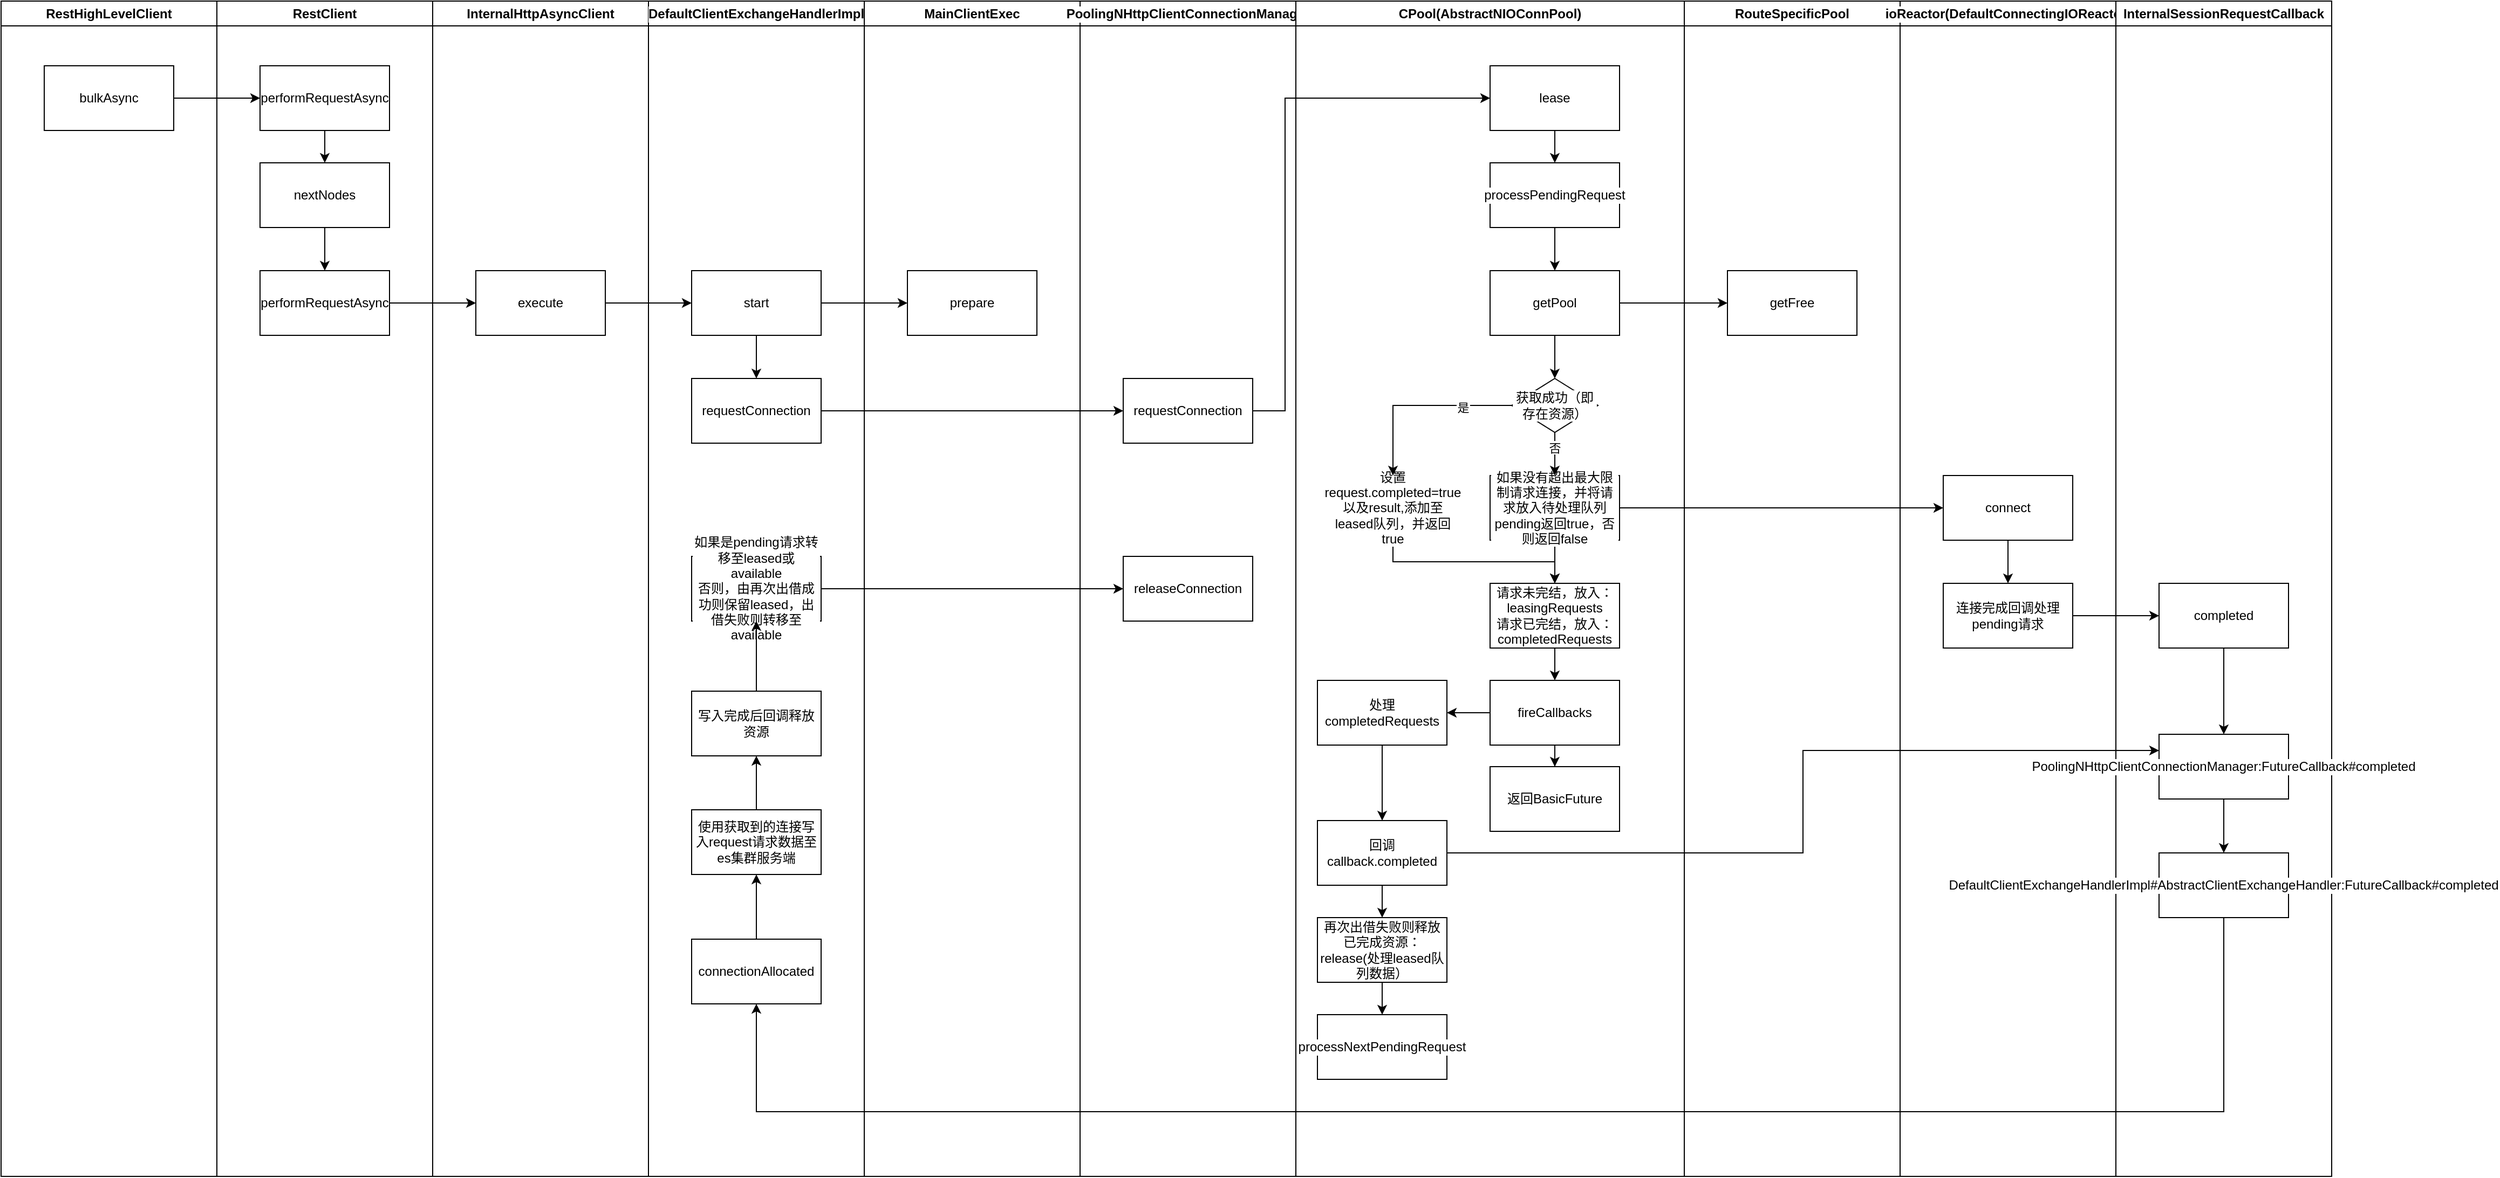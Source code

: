 <mxfile version="18.1.3" type="device"><diagram id="2h6QEvbMriUivUlyRvhm" name="第 1 页"><mxGraphModel dx="1018" dy="669" grid="1" gridSize="10" guides="1" tooltips="1" connect="1" arrows="1" fold="1" page="1" pageScale="1" pageWidth="827" pageHeight="1169" math="0" shadow="0"><root><mxCell id="0"/><mxCell id="1" parent="0"/><mxCell id="L1-zEp1IJtMHNbARu0mu-1" value="RestHighLevelClient" style="swimlane;fontColor=default;labelBackgroundColor=default;whiteSpace=wrap;" parent="1" vertex="1"><mxGeometry x="50" y="70" width="200" height="1090" as="geometry"/></mxCell><mxCell id="L1-zEp1IJtMHNbARu0mu-2" value="bulkAsync" style="rounded=0;fontColor=default;labelBackgroundColor=default;whiteSpace=wrap;" parent="L1-zEp1IJtMHNbARu0mu-1" vertex="1"><mxGeometry x="40" y="60" width="120" height="60" as="geometry"/></mxCell><mxCell id="L1-zEp1IJtMHNbARu0mu-3" value="RestClient" style="swimlane;fontColor=default;labelBackgroundColor=default;whiteSpace=wrap;" parent="1" vertex="1"><mxGeometry x="250" y="70" width="200" height="1090" as="geometry"/></mxCell><mxCell id="L1-zEp1IJtMHNbARu0mu-4" value="performRequestAsync" style="rounded=0;fontColor=default;labelBackgroundColor=default;whiteSpace=wrap;" parent="L1-zEp1IJtMHNbARu0mu-3" vertex="1"><mxGeometry x="40" y="60" width="120" height="60" as="geometry"/></mxCell><mxCell id="L1-zEp1IJtMHNbARu0mu-6" value="nextNodes" style="rounded=0;fontColor=default;labelBackgroundColor=default;whiteSpace=wrap;" parent="L1-zEp1IJtMHNbARu0mu-3" vertex="1"><mxGeometry x="40" y="150" width="120" height="60" as="geometry"/></mxCell><mxCell id="L1-zEp1IJtMHNbARu0mu-7" value="" style="edgeStyle=orthogonalEdgeStyle;rounded=0;orthogonalLoop=1;jettySize=auto;fontColor=default;labelBackgroundColor=default;" parent="L1-zEp1IJtMHNbARu0mu-3" source="L1-zEp1IJtMHNbARu0mu-4" target="L1-zEp1IJtMHNbARu0mu-6" edge="1"><mxGeometry relative="1" as="geometry"/></mxCell><mxCell id="L1-zEp1IJtMHNbARu0mu-8" value="performRequestAsync" style="rounded=0;fontColor=default;labelBackgroundColor=default;whiteSpace=wrap;" parent="L1-zEp1IJtMHNbARu0mu-3" vertex="1"><mxGeometry x="40" y="250" width="120" height="60" as="geometry"/></mxCell><mxCell id="L1-zEp1IJtMHNbARu0mu-9" value="" style="edgeStyle=orthogonalEdgeStyle;rounded=0;orthogonalLoop=1;jettySize=auto;fontColor=default;labelBackgroundColor=default;" parent="L1-zEp1IJtMHNbARu0mu-3" source="L1-zEp1IJtMHNbARu0mu-6" target="L1-zEp1IJtMHNbARu0mu-8" edge="1"><mxGeometry relative="1" as="geometry"/></mxCell><mxCell id="L1-zEp1IJtMHNbARu0mu-5" value="" style="edgeStyle=orthogonalEdgeStyle;rounded=0;orthogonalLoop=1;jettySize=auto;fontColor=default;labelBackgroundColor=default;" parent="1" source="L1-zEp1IJtMHNbARu0mu-2" target="L1-zEp1IJtMHNbARu0mu-4" edge="1"><mxGeometry relative="1" as="geometry"/></mxCell><mxCell id="L1-zEp1IJtMHNbARu0mu-10" value="InternalHttpAsyncClient" style="swimlane;fontColor=default;labelBackgroundColor=default;whiteSpace=wrap;" parent="1" vertex="1"><mxGeometry x="450" y="70" width="200" height="1090" as="geometry"/></mxCell><mxCell id="L1-zEp1IJtMHNbARu0mu-11" value="execute" style="rounded=0;fontColor=default;labelBackgroundColor=default;whiteSpace=wrap;" parent="L1-zEp1IJtMHNbARu0mu-10" vertex="1"><mxGeometry x="40" y="250" width="120" height="60" as="geometry"/></mxCell><mxCell id="L1-zEp1IJtMHNbARu0mu-12" value="" style="edgeStyle=orthogonalEdgeStyle;rounded=0;orthogonalLoop=1;jettySize=auto;fontColor=default;labelBackgroundColor=default;" parent="1" source="L1-zEp1IJtMHNbARu0mu-8" target="L1-zEp1IJtMHNbARu0mu-11" edge="1"><mxGeometry relative="1" as="geometry"/></mxCell><mxCell id="L1-zEp1IJtMHNbARu0mu-13" value="DefaultClientExchangeHandlerImpl" style="swimlane;fontColor=default;labelBackgroundColor=default;whiteSpace=wrap;" parent="1" vertex="1"><mxGeometry x="650" y="70" width="200" height="1090" as="geometry"/></mxCell><mxCell id="L1-zEp1IJtMHNbARu0mu-14" value="start" style="rounded=0;fontColor=default;labelBackgroundColor=default;whiteSpace=wrap;" parent="L1-zEp1IJtMHNbARu0mu-13" vertex="1"><mxGeometry x="40" y="250" width="120" height="60" as="geometry"/></mxCell><mxCell id="L1-zEp1IJtMHNbARu0mu-20" value="requestConnection" style="rounded=0;fontColor=default;labelBackgroundColor=default;whiteSpace=wrap;" parent="L1-zEp1IJtMHNbARu0mu-13" vertex="1"><mxGeometry x="40" y="350" width="120" height="60" as="geometry"/></mxCell><mxCell id="L1-zEp1IJtMHNbARu0mu-21" value="" style="edgeStyle=orthogonalEdgeStyle;rounded=0;orthogonalLoop=1;jettySize=auto;fontColor=default;labelBackgroundColor=default;" parent="L1-zEp1IJtMHNbARu0mu-13" source="L1-zEp1IJtMHNbARu0mu-14" target="L1-zEp1IJtMHNbARu0mu-20" edge="1"><mxGeometry relative="1" as="geometry"/></mxCell><mxCell id="L1-zEp1IJtMHNbARu0mu-76" value="connectionAllocated" style="rounded=0;labelBackgroundColor=default;fontColor=default;whiteSpace=wrap;" parent="L1-zEp1IJtMHNbARu0mu-13" vertex="1"><mxGeometry x="40" y="870" width="120" height="60" as="geometry"/></mxCell><mxCell id="L1-zEp1IJtMHNbARu0mu-82" value="" style="edgeStyle=orthogonalEdgeStyle;rounded=0;orthogonalLoop=1;jettySize=auto;html=0;labelBackgroundColor=default;fontColor=default;" parent="L1-zEp1IJtMHNbARu0mu-13" source="L1-zEp1IJtMHNbARu0mu-79" target="L1-zEp1IJtMHNbARu0mu-81" edge="1"><mxGeometry relative="1" as="geometry"/></mxCell><mxCell id="L1-zEp1IJtMHNbARu0mu-79" value="使用获取到的连接写入request请求数据至es集群服务端" style="rounded=0;labelBackgroundColor=default;fontColor=default;whiteSpace=wrap;" parent="L1-zEp1IJtMHNbARu0mu-13" vertex="1"><mxGeometry x="40" y="750" width="120" height="60" as="geometry"/></mxCell><mxCell id="L1-zEp1IJtMHNbARu0mu-80" value="" style="edgeStyle=orthogonalEdgeStyle;rounded=0;orthogonalLoop=1;jettySize=auto;html=0;labelBackgroundColor=default;fontColor=default;" parent="L1-zEp1IJtMHNbARu0mu-13" source="L1-zEp1IJtMHNbARu0mu-76" target="L1-zEp1IJtMHNbARu0mu-79" edge="1"><mxGeometry relative="1" as="geometry"/></mxCell><mxCell id="L1-zEp1IJtMHNbARu0mu-81" value="写入完成后回调释放资源" style="rounded=0;labelBackgroundColor=default;fontColor=default;whiteSpace=wrap;" parent="L1-zEp1IJtMHNbARu0mu-13" vertex="1"><mxGeometry x="40" y="640" width="120" height="60" as="geometry"/></mxCell><mxCell id="NQ4w3hhReDJrVTcKJB34-5" value="如果是pending请求转移至leased或available&#10;否则，由再次出借成功则保留leased，出借失败则转移至available" style="rounded=0;labelBackgroundColor=default;fontColor=default;whiteSpace=wrap;" vertex="1" parent="L1-zEp1IJtMHNbARu0mu-13"><mxGeometry x="40" y="515" width="120" height="60" as="geometry"/></mxCell><mxCell id="NQ4w3hhReDJrVTcKJB34-6" value="" style="edgeStyle=orthogonalEdgeStyle;rounded=0;orthogonalLoop=1;jettySize=auto;html=1;" edge="1" parent="L1-zEp1IJtMHNbARu0mu-13" source="L1-zEp1IJtMHNbARu0mu-81" target="NQ4w3hhReDJrVTcKJB34-5"><mxGeometry relative="1" as="geometry"/></mxCell><mxCell id="L1-zEp1IJtMHNbARu0mu-15" value="" style="edgeStyle=orthogonalEdgeStyle;rounded=0;orthogonalLoop=1;jettySize=auto;fontColor=default;labelBackgroundColor=default;" parent="1" source="L1-zEp1IJtMHNbARu0mu-11" target="L1-zEp1IJtMHNbARu0mu-14" edge="1"><mxGeometry relative="1" as="geometry"/></mxCell><mxCell id="L1-zEp1IJtMHNbARu0mu-16" value="MainClientExec" style="swimlane;fontColor=default;labelBackgroundColor=default;whiteSpace=wrap;" parent="1" vertex="1"><mxGeometry x="850" y="70" width="200" height="1090" as="geometry"/></mxCell><mxCell id="L1-zEp1IJtMHNbARu0mu-18" value="prepare" style="rounded=0;fontColor=default;labelBackgroundColor=default;whiteSpace=wrap;" parent="L1-zEp1IJtMHNbARu0mu-16" vertex="1"><mxGeometry x="40" y="250" width="120" height="60" as="geometry"/></mxCell><mxCell id="L1-zEp1IJtMHNbARu0mu-19" value="" style="edgeStyle=orthogonalEdgeStyle;rounded=0;orthogonalLoop=1;jettySize=auto;fontColor=default;labelBackgroundColor=default;" parent="1" source="L1-zEp1IJtMHNbARu0mu-14" target="L1-zEp1IJtMHNbARu0mu-18" edge="1"><mxGeometry relative="1" as="geometry"/></mxCell><mxCell id="L1-zEp1IJtMHNbARu0mu-23" value="" style="edgeStyle=orthogonalEdgeStyle;rounded=0;orthogonalLoop=1;jettySize=auto;fontColor=default;labelBackgroundColor=default;" parent="1" source="L1-zEp1IJtMHNbARu0mu-20" target="L1-zEp1IJtMHNbARu0mu-22" edge="1"><mxGeometry relative="1" as="geometry"/></mxCell><mxCell id="L1-zEp1IJtMHNbARu0mu-24" value="PoolingNHttpClientConnectionManager" style="swimlane;fontColor=default;labelBackgroundColor=default;whiteSpace=wrap;" parent="1" vertex="1"><mxGeometry x="1050" y="70" width="200" height="1090" as="geometry"/></mxCell><mxCell id="L1-zEp1IJtMHNbARu0mu-22" value="requestConnection" style="rounded=0;fontColor=default;labelBackgroundColor=default;whiteSpace=wrap;" parent="L1-zEp1IJtMHNbARu0mu-24" vertex="1"><mxGeometry x="40" y="350" width="120" height="60" as="geometry"/></mxCell><mxCell id="NQ4w3hhReDJrVTcKJB34-7" value="releaseConnection" style="rounded=0;fontColor=default;labelBackgroundColor=default;whiteSpace=wrap;" vertex="1" parent="L1-zEp1IJtMHNbARu0mu-24"><mxGeometry x="40" y="515" width="120" height="60" as="geometry"/></mxCell><mxCell id="L1-zEp1IJtMHNbARu0mu-25" value="CPool(AbstractNIOConnPool)" style="swimlane;fontColor=default;labelBackgroundColor=default;whiteSpace=wrap;" parent="1" vertex="1"><mxGeometry x="1250" y="70" width="360" height="1090" as="geometry"/></mxCell><mxCell id="L1-zEp1IJtMHNbARu0mu-26" value="lease" style="rounded=0;fontColor=default;labelBackgroundColor=default;whiteSpace=wrap;" parent="L1-zEp1IJtMHNbARu0mu-25" vertex="1"><mxGeometry x="180" y="60" width="120" height="60" as="geometry"/></mxCell><mxCell id="L1-zEp1IJtMHNbARu0mu-28" value="processPendingRequest" style="rounded=0;fontColor=default;labelBackgroundColor=default;whiteSpace=wrap;" parent="L1-zEp1IJtMHNbARu0mu-25" vertex="1"><mxGeometry x="180" y="150" width="120" height="60" as="geometry"/></mxCell><mxCell id="L1-zEp1IJtMHNbARu0mu-29" value="" style="edgeStyle=orthogonalEdgeStyle;rounded=0;orthogonalLoop=1;jettySize=auto;fontColor=default;labelBackgroundColor=default;" parent="L1-zEp1IJtMHNbARu0mu-25" source="L1-zEp1IJtMHNbARu0mu-26" target="L1-zEp1IJtMHNbARu0mu-28" edge="1"><mxGeometry relative="1" as="geometry"/></mxCell><mxCell id="L1-zEp1IJtMHNbARu0mu-51" value="" style="edgeStyle=orthogonalEdgeStyle;rounded=0;orthogonalLoop=1;jettySize=auto;fontColor=default;labelBackgroundColor=default;" parent="L1-zEp1IJtMHNbARu0mu-25" source="L1-zEp1IJtMHNbARu0mu-30" target="L1-zEp1IJtMHNbARu0mu-50" edge="1"><mxGeometry relative="1" as="geometry"/></mxCell><mxCell id="L1-zEp1IJtMHNbARu0mu-30" value="getPool" style="rounded=0;fontColor=default;labelBackgroundColor=default;whiteSpace=wrap;" parent="L1-zEp1IJtMHNbARu0mu-25" vertex="1"><mxGeometry x="180" y="250" width="120" height="60" as="geometry"/></mxCell><mxCell id="L1-zEp1IJtMHNbARu0mu-31" value="" style="edgeStyle=orthogonalEdgeStyle;rounded=0;orthogonalLoop=1;jettySize=auto;fontColor=default;labelBackgroundColor=default;" parent="L1-zEp1IJtMHNbARu0mu-25" source="L1-zEp1IJtMHNbARu0mu-28" target="L1-zEp1IJtMHNbARu0mu-30" edge="1"><mxGeometry relative="1" as="geometry"/></mxCell><mxCell id="L1-zEp1IJtMHNbARu0mu-44" value="" style="edgeStyle=orthogonalEdgeStyle;rounded=0;orthogonalLoop=1;jettySize=auto;fontColor=default;labelBackgroundColor=default;" parent="L1-zEp1IJtMHNbARu0mu-25" source="L1-zEp1IJtMHNbARu0mu-37" target="L1-zEp1IJtMHNbARu0mu-43" edge="1"><mxGeometry relative="1" as="geometry"/></mxCell><mxCell id="L1-zEp1IJtMHNbARu0mu-37" value="如果没有超出最大限制请求连接，并将请求放入待处理队列pending返回true，否则返回false" style="rounded=0;fontColor=default;labelBackgroundColor=default;whiteSpace=wrap;" parent="L1-zEp1IJtMHNbARu0mu-25" vertex="1"><mxGeometry x="180" y="440" width="120" height="60" as="geometry"/></mxCell><mxCell id="L1-zEp1IJtMHNbARu0mu-43" value="请求未完结，放入：leasingRequests&#10;请求已完结，放入：completedRequests" style="rounded=0;fontColor=default;labelBackgroundColor=default;whiteSpace=wrap;" parent="L1-zEp1IJtMHNbARu0mu-25" vertex="1"><mxGeometry x="180" y="540" width="120" height="60" as="geometry"/></mxCell><mxCell id="L1-zEp1IJtMHNbARu0mu-45" value="fireCallbacks" style="rounded=0;fontColor=default;labelBackgroundColor=default;whiteSpace=wrap;" parent="L1-zEp1IJtMHNbARu0mu-25" vertex="1"><mxGeometry x="180" y="630" width="120" height="60" as="geometry"/></mxCell><mxCell id="L1-zEp1IJtMHNbARu0mu-46" value="" style="edgeStyle=orthogonalEdgeStyle;rounded=0;orthogonalLoop=1;jettySize=auto;fontColor=default;labelBackgroundColor=default;" parent="L1-zEp1IJtMHNbARu0mu-25" source="L1-zEp1IJtMHNbARu0mu-43" target="L1-zEp1IJtMHNbARu0mu-45" edge="1"><mxGeometry relative="1" as="geometry"/></mxCell><mxCell id="L1-zEp1IJtMHNbARu0mu-56" value="" style="edgeStyle=orthogonalEdgeStyle;rounded=0;orthogonalLoop=1;jettySize=auto;exitX=0.5;exitY=1;exitDx=0;exitDy=0;entryX=0.5;entryY=0;entryDx=0;entryDy=0;fontColor=default;labelBackgroundColor=default;" parent="L1-zEp1IJtMHNbARu0mu-25" source="L1-zEp1IJtMHNbARu0mu-47" target="L1-zEp1IJtMHNbARu0mu-43" edge="1"><mxGeometry relative="1" as="geometry"/></mxCell><mxCell id="L1-zEp1IJtMHNbARu0mu-47" value="设置request.completed=true以及result,添加至leased队列，并返回true" style="rounded=0;fontColor=default;labelBackgroundColor=default;whiteSpace=wrap;" parent="L1-zEp1IJtMHNbARu0mu-25" vertex="1"><mxGeometry x="30" y="440" width="120" height="60" as="geometry"/></mxCell><mxCell id="L1-zEp1IJtMHNbARu0mu-52" value="" style="edgeStyle=orthogonalEdgeStyle;rounded=0;orthogonalLoop=1;jettySize=auto;fontColor=default;labelBackgroundColor=default;" parent="L1-zEp1IJtMHNbARu0mu-25" source="L1-zEp1IJtMHNbARu0mu-50" target="L1-zEp1IJtMHNbARu0mu-37" edge="1"><mxGeometry relative="1" as="geometry"/></mxCell><mxCell id="L1-zEp1IJtMHNbARu0mu-55" value="否" style="edgeLabel;align=center;verticalAlign=middle;resizable=0;points=[];fontColor=default;labelBackgroundColor=default;" parent="L1-zEp1IJtMHNbARu0mu-52" vertex="1" connectable="0"><mxGeometry x="-0.33" relative="1" as="geometry"><mxPoint as="offset"/></mxGeometry></mxCell><mxCell id="L1-zEp1IJtMHNbARu0mu-53" value="" style="edgeStyle=orthogonalEdgeStyle;rounded=0;orthogonalLoop=1;jettySize=auto;exitX=0;exitY=0.5;exitDx=0;exitDy=0;fontColor=default;labelBackgroundColor=default;" parent="L1-zEp1IJtMHNbARu0mu-25" source="L1-zEp1IJtMHNbARu0mu-50" target="L1-zEp1IJtMHNbARu0mu-47" edge="1"><mxGeometry relative="1" as="geometry"/></mxCell><mxCell id="L1-zEp1IJtMHNbARu0mu-54" value="是" style="edgeLabel;align=center;verticalAlign=middle;resizable=0;points=[];fontColor=default;labelBackgroundColor=default;" parent="L1-zEp1IJtMHNbARu0mu-53" vertex="1" connectable="0"><mxGeometry x="-0.487" y="1" relative="1" as="geometry"><mxPoint as="offset"/></mxGeometry></mxCell><mxCell id="L1-zEp1IJtMHNbARu0mu-50" value="获取成功（即存在资源）" style="rhombus;fontColor=default;labelBackgroundColor=default;whiteSpace=wrap;" parent="L1-zEp1IJtMHNbARu0mu-25" vertex="1"><mxGeometry x="200" y="350" width="80" height="50" as="geometry"/></mxCell><mxCell id="L1-zEp1IJtMHNbARu0mu-57" value="返回BasicFuture" style="rounded=0;fontColor=default;labelBackgroundColor=default;whiteSpace=wrap;" parent="L1-zEp1IJtMHNbARu0mu-25" vertex="1"><mxGeometry x="180" y="710" width="120" height="60" as="geometry"/></mxCell><mxCell id="L1-zEp1IJtMHNbARu0mu-58" value="" style="edgeStyle=orthogonalEdgeStyle;rounded=0;orthogonalLoop=1;jettySize=auto;fontColor=default;labelBackgroundColor=default;" parent="L1-zEp1IJtMHNbARu0mu-25" source="L1-zEp1IJtMHNbARu0mu-45" target="L1-zEp1IJtMHNbARu0mu-57" edge="1"><mxGeometry relative="1" as="geometry"/></mxCell><mxCell id="L1-zEp1IJtMHNbARu0mu-59" value="处理completedRequests" style="rounded=0;fontColor=default;labelBackgroundColor=default;whiteSpace=wrap;" parent="L1-zEp1IJtMHNbARu0mu-25" vertex="1"><mxGeometry x="20" y="630" width="120" height="60" as="geometry"/></mxCell><mxCell id="L1-zEp1IJtMHNbARu0mu-60" value="" style="edgeStyle=orthogonalEdgeStyle;rounded=0;orthogonalLoop=1;jettySize=auto;fontColor=default;labelBackgroundColor=default;" parent="L1-zEp1IJtMHNbARu0mu-25" source="L1-zEp1IJtMHNbARu0mu-45" target="L1-zEp1IJtMHNbARu0mu-59" edge="1"><mxGeometry relative="1" as="geometry"/></mxCell><mxCell id="L1-zEp1IJtMHNbARu0mu-61" value="回调callback.completed" style="rounded=0;fontColor=default;labelBackgroundColor=default;whiteSpace=wrap;" parent="L1-zEp1IJtMHNbARu0mu-25" vertex="1"><mxGeometry x="20" y="760" width="120" height="60" as="geometry"/></mxCell><mxCell id="L1-zEp1IJtMHNbARu0mu-62" value="" style="edgeStyle=orthogonalEdgeStyle;rounded=0;orthogonalLoop=1;jettySize=auto;fontColor=default;labelBackgroundColor=default;" parent="L1-zEp1IJtMHNbARu0mu-25" source="L1-zEp1IJtMHNbARu0mu-59" target="L1-zEp1IJtMHNbARu0mu-61" edge="1"><mxGeometry relative="1" as="geometry"/></mxCell><mxCell id="L1-zEp1IJtMHNbARu0mu-63" value="再次出借失败则释放已完成资源：release(处理leased队列数据）" style="rounded=0;fontColor=default;labelBackgroundColor=default;whiteSpace=wrap;" parent="L1-zEp1IJtMHNbARu0mu-25" vertex="1"><mxGeometry x="20" y="850" width="120" height="60" as="geometry"/></mxCell><mxCell id="L1-zEp1IJtMHNbARu0mu-64" value="" style="edgeStyle=orthogonalEdgeStyle;rounded=0;orthogonalLoop=1;jettySize=auto;fontColor=default;labelBackgroundColor=default;" parent="L1-zEp1IJtMHNbARu0mu-25" source="L1-zEp1IJtMHNbARu0mu-61" target="L1-zEp1IJtMHNbARu0mu-63" edge="1"><mxGeometry relative="1" as="geometry"/></mxCell><mxCell id="L1-zEp1IJtMHNbARu0mu-65" value="processNextPendingRequest" style="rounded=0;fontColor=default;labelBackgroundColor=default;whiteSpace=wrap;" parent="L1-zEp1IJtMHNbARu0mu-25" vertex="1"><mxGeometry x="20" y="940" width="120" height="60" as="geometry"/></mxCell><mxCell id="L1-zEp1IJtMHNbARu0mu-66" value="" style="edgeStyle=orthogonalEdgeStyle;rounded=0;orthogonalLoop=1;jettySize=auto;fontColor=default;labelBackgroundColor=default;" parent="L1-zEp1IJtMHNbARu0mu-25" source="L1-zEp1IJtMHNbARu0mu-63" target="L1-zEp1IJtMHNbARu0mu-65" edge="1"><mxGeometry relative="1" as="geometry"/></mxCell><mxCell id="L1-zEp1IJtMHNbARu0mu-27" value="" style="edgeStyle=orthogonalEdgeStyle;rounded=0;orthogonalLoop=1;jettySize=auto;entryX=0;entryY=0.5;entryDx=0;entryDy=0;fontColor=default;labelBackgroundColor=default;" parent="1" source="L1-zEp1IJtMHNbARu0mu-22" target="L1-zEp1IJtMHNbARu0mu-26" edge="1"><mxGeometry relative="1" as="geometry"><Array as="points"><mxPoint x="1240" y="450"/><mxPoint x="1240" y="160"/></Array></mxGeometry></mxCell><mxCell id="L1-zEp1IJtMHNbARu0mu-32" value="RouteSpecificPool" style="swimlane;fontColor=default;labelBackgroundColor=default;whiteSpace=wrap;" parent="1" vertex="1"><mxGeometry x="1610" y="70" width="200" height="1090" as="geometry"/></mxCell><mxCell id="L1-zEp1IJtMHNbARu0mu-33" value="getFree" style="rounded=0;fontColor=default;labelBackgroundColor=default;whiteSpace=wrap;" parent="L1-zEp1IJtMHNbARu0mu-32" vertex="1"><mxGeometry x="40" y="250" width="120" height="60" as="geometry"/></mxCell><mxCell id="L1-zEp1IJtMHNbARu0mu-34" value="" style="edgeStyle=orthogonalEdgeStyle;rounded=0;orthogonalLoop=1;jettySize=auto;fontColor=default;labelBackgroundColor=default;" parent="1" source="L1-zEp1IJtMHNbARu0mu-30" target="L1-zEp1IJtMHNbARu0mu-33" edge="1"><mxGeometry relative="1" as="geometry"/></mxCell><mxCell id="L1-zEp1IJtMHNbARu0mu-40" value="ioReactor(DefaultConnectingIOReactor)" style="swimlane;fontColor=default;labelBackgroundColor=default;whiteSpace=wrap;html=1;" parent="1" vertex="1"><mxGeometry x="1810" y="70" width="200" height="1090" as="geometry"/></mxCell><mxCell id="L1-zEp1IJtMHNbARu0mu-41" value="connect" style="rounded=0;fontColor=default;labelBackgroundColor=default;whiteSpace=wrap;" parent="L1-zEp1IJtMHNbARu0mu-40" vertex="1"><mxGeometry x="40" y="440" width="120" height="60" as="geometry"/></mxCell><mxCell id="L1-zEp1IJtMHNbARu0mu-67" value="连接完成回调处理pending请求" style="rounded=0;fontColor=default;labelBackgroundColor=default;whiteSpace=wrap;" parent="L1-zEp1IJtMHNbARu0mu-40" vertex="1"><mxGeometry x="40" y="540" width="120" height="60" as="geometry"/></mxCell><mxCell id="L1-zEp1IJtMHNbARu0mu-68" value="" style="edgeStyle=orthogonalEdgeStyle;rounded=0;orthogonalLoop=1;jettySize=auto;fontColor=default;labelBackgroundColor=default;" parent="L1-zEp1IJtMHNbARu0mu-40" source="L1-zEp1IJtMHNbARu0mu-41" target="L1-zEp1IJtMHNbARu0mu-67" edge="1"><mxGeometry relative="1" as="geometry"/></mxCell><mxCell id="L1-zEp1IJtMHNbARu0mu-42" value="" style="edgeStyle=orthogonalEdgeStyle;rounded=0;orthogonalLoop=1;jettySize=auto;fontColor=default;labelBackgroundColor=default;" parent="1" source="L1-zEp1IJtMHNbARu0mu-37" target="L1-zEp1IJtMHNbARu0mu-41" edge="1"><mxGeometry relative="1" as="geometry"/></mxCell><mxCell id="L1-zEp1IJtMHNbARu0mu-69" value="InternalSessionRequestCallback" style="swimlane;fontColor=default;labelBackgroundColor=default;whiteSpace=wrap;" parent="1" vertex="1"><mxGeometry x="2010" y="70" width="200" height="1090" as="geometry"/></mxCell><mxCell id="L1-zEp1IJtMHNbARu0mu-74" value="DefaultClientExchangeHandlerImpl#AbstractClientExchangeHandler:FutureCallback#completed" style="rounded=0;fontColor=default;labelBackgroundColor=default;whiteSpace=wrap;" parent="L1-zEp1IJtMHNbARu0mu-69" vertex="1"><mxGeometry x="40" y="790" width="120" height="60" as="geometry"/></mxCell><mxCell id="L1-zEp1IJtMHNbARu0mu-73" value="" style="edgeStyle=orthogonalEdgeStyle;rounded=0;orthogonalLoop=1;jettySize=auto;labelBackgroundColor=default;fontColor=default;" parent="1" source="L1-zEp1IJtMHNbARu0mu-70" target="L1-zEp1IJtMHNbARu0mu-72" edge="1"><mxGeometry relative="1" as="geometry"/></mxCell><mxCell id="L1-zEp1IJtMHNbARu0mu-70" value="completed" style="rounded=0;fontColor=default;labelBackgroundColor=default;whiteSpace=wrap;" parent="1" vertex="1"><mxGeometry x="2050" y="610" width="120" height="60" as="geometry"/></mxCell><mxCell id="L1-zEp1IJtMHNbARu0mu-71" value="" style="edgeStyle=orthogonalEdgeStyle;rounded=0;orthogonalLoop=1;jettySize=auto;fontColor=default;labelBackgroundColor=default;" parent="1" source="L1-zEp1IJtMHNbARu0mu-67" target="L1-zEp1IJtMHNbARu0mu-70" edge="1"><mxGeometry relative="1" as="geometry"/></mxCell><mxCell id="L1-zEp1IJtMHNbARu0mu-75" value="" style="edgeStyle=orthogonalEdgeStyle;rounded=0;orthogonalLoop=1;jettySize=auto;labelBackgroundColor=default;fontColor=default;" parent="1" source="L1-zEp1IJtMHNbARu0mu-72" target="L1-zEp1IJtMHNbARu0mu-74" edge="1"><mxGeometry relative="1" as="geometry"/></mxCell><mxCell id="L1-zEp1IJtMHNbARu0mu-72" value="PoolingNHttpClientConnectionManager:FutureCallback#completed" style="rounded=0;fontColor=default;labelBackgroundColor=default;whiteSpace=wrap;" parent="1" vertex="1"><mxGeometry x="2050" y="750" width="120" height="60" as="geometry"/></mxCell><mxCell id="L1-zEp1IJtMHNbARu0mu-78" style="edgeStyle=orthogonalEdgeStyle;rounded=0;orthogonalLoop=1;jettySize=auto;html=0;exitX=0.5;exitY=1;exitDx=0;exitDy=0;entryX=0.5;entryY=1;entryDx=0;entryDy=0;labelBackgroundColor=default;fontColor=default;" parent="1" source="L1-zEp1IJtMHNbARu0mu-74" target="L1-zEp1IJtMHNbARu0mu-76" edge="1"><mxGeometry relative="1" as="geometry"><Array as="points"><mxPoint x="2110" y="1100"/><mxPoint x="750" y="1100"/></Array></mxGeometry></mxCell><mxCell id="OKsC3lYkNiPJEaAebUQ2-2" style="edgeStyle=orthogonalEdgeStyle;rounded=0;orthogonalLoop=1;jettySize=auto;html=1;exitX=1;exitY=0.5;exitDx=0;exitDy=0;entryX=0;entryY=0.25;entryDx=0;entryDy=0;" parent="1" source="L1-zEp1IJtMHNbARu0mu-61" target="L1-zEp1IJtMHNbARu0mu-72" edge="1"><mxGeometry relative="1" as="geometry"/></mxCell><mxCell id="NQ4w3hhReDJrVTcKJB34-9" style="edgeStyle=orthogonalEdgeStyle;rounded=0;orthogonalLoop=1;jettySize=auto;html=1;exitX=1;exitY=0.5;exitDx=0;exitDy=0;entryX=0;entryY=0.5;entryDx=0;entryDy=0;" edge="1" parent="1" source="NQ4w3hhReDJrVTcKJB34-5" target="NQ4w3hhReDJrVTcKJB34-7"><mxGeometry relative="1" as="geometry"/></mxCell></root></mxGraphModel></diagram></mxfile>